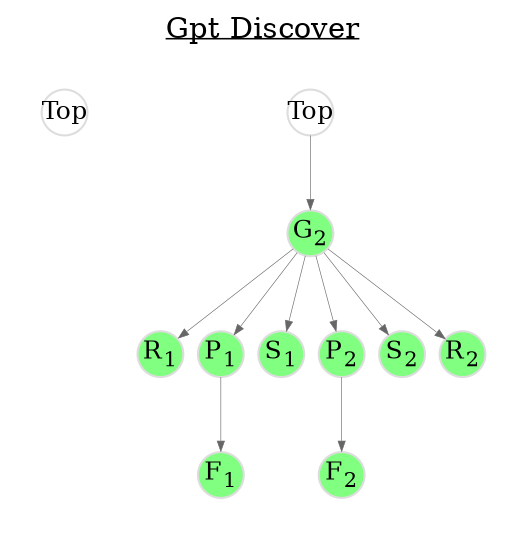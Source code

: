 digraph gpt_discover {
	graph [
		rankdir="TB"
		bgcolor="white"
		color="white"
		nodesep="0.1"
		ranksep="0.5"
		labelloc="t"
		label=<<U>Gpt Discover</U>>
	];

	node [
		fontsize="12"
		style="solid"
		width="0.3"
		height="0.3"
		fixedsize="true"
		penwidth="1.0"
		color="#DDDDDD"
	];

	edge [
		penwidth="0.3"
		color="#666666"
		arrowsize="0.5"
	];


	subgraph cluster1 {
		color=transparent;
		labelloc="t"
		label=""

		a_Top [ label=<Top>                                              ];
	}

	subgraph cluster2 {
		color=transparent;
		labelloc="t"
		label=""

		b_Top [ label=<Top>                                              ];
		b_G1  [ label=<G<SUB>2</SUB>> style="filled" fillcolor="#80ff80" ];
		b_R1  [ label=<R<SUB>1</SUB>> style="filled" fillcolor="#80ff80" ];
		b_P1  [ label=<P<SUB>1</SUB>> style="filled" fillcolor="#80ff80" ];
		b_F1  [ label=<F<SUB>1</SUB>> style="filled" fillcolor="#80ff80" ];
		b_S1  [ label=<S<SUB>1</SUB>> style="filled" fillcolor="#80ff80" ];
		b_P2  [ label=<P<SUB>2</SUB>> style="filled" fillcolor="#80ff80" ];
		b_F2  [ label=<F<SUB>2</SUB>> style="filled" fillcolor="#80ff80" ];
		b_S2  [ label=<S<SUB>2</SUB>> style="filled" fillcolor="#80ff80" ];
		b_R2  [ label=<R<SUB>2</SUB>> style="filled" fillcolor="#80ff80" ];

		b_Top -> b_G1;
		b_G1 -> b_R1;
		b_G1 -> b_P1;
		b_G1 -> b_S1;
		b_G1 -> b_P2;
		b_G1 -> b_S2;
		b_G1 -> b_R2;
		b_P1 -> b_F1;
		b_P2 -> b_F2;
	}
}

